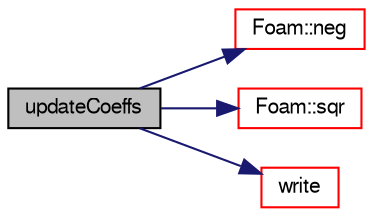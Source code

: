 digraph "updateCoeffs"
{
  bgcolor="transparent";
  edge [fontname="FreeSans",fontsize="10",labelfontname="FreeSans",labelfontsize="10"];
  node [fontname="FreeSans",fontsize="10",shape=record];
  rankdir="LR";
  Node151 [label="updateCoeffs",height=0.2,width=0.4,color="black", fillcolor="grey75", style="filled", fontcolor="black"];
  Node151 -> Node152 [color="midnightblue",fontsize="10",style="solid",fontname="FreeSans"];
  Node152 [label="Foam::neg",height=0.2,width=0.4,color="red",URL="$a21124.html#aad5b44612e484eb87fcea79a3d19ee04"];
  Node151 -> Node156 [color="midnightblue",fontsize="10",style="solid",fontname="FreeSans"];
  Node156 [label="Foam::sqr",height=0.2,width=0.4,color="red",URL="$a21124.html#a277dc11c581d53826ab5090b08f3b17b"];
  Node151 -> Node157 [color="midnightblue",fontsize="10",style="solid",fontname="FreeSans"];
  Node157 [label="write",height=0.2,width=0.4,color="red",URL="$a22226.html#a293fdfec8bdfbd5c3913ab4c9f3454ff",tooltip="Write. "];
}
